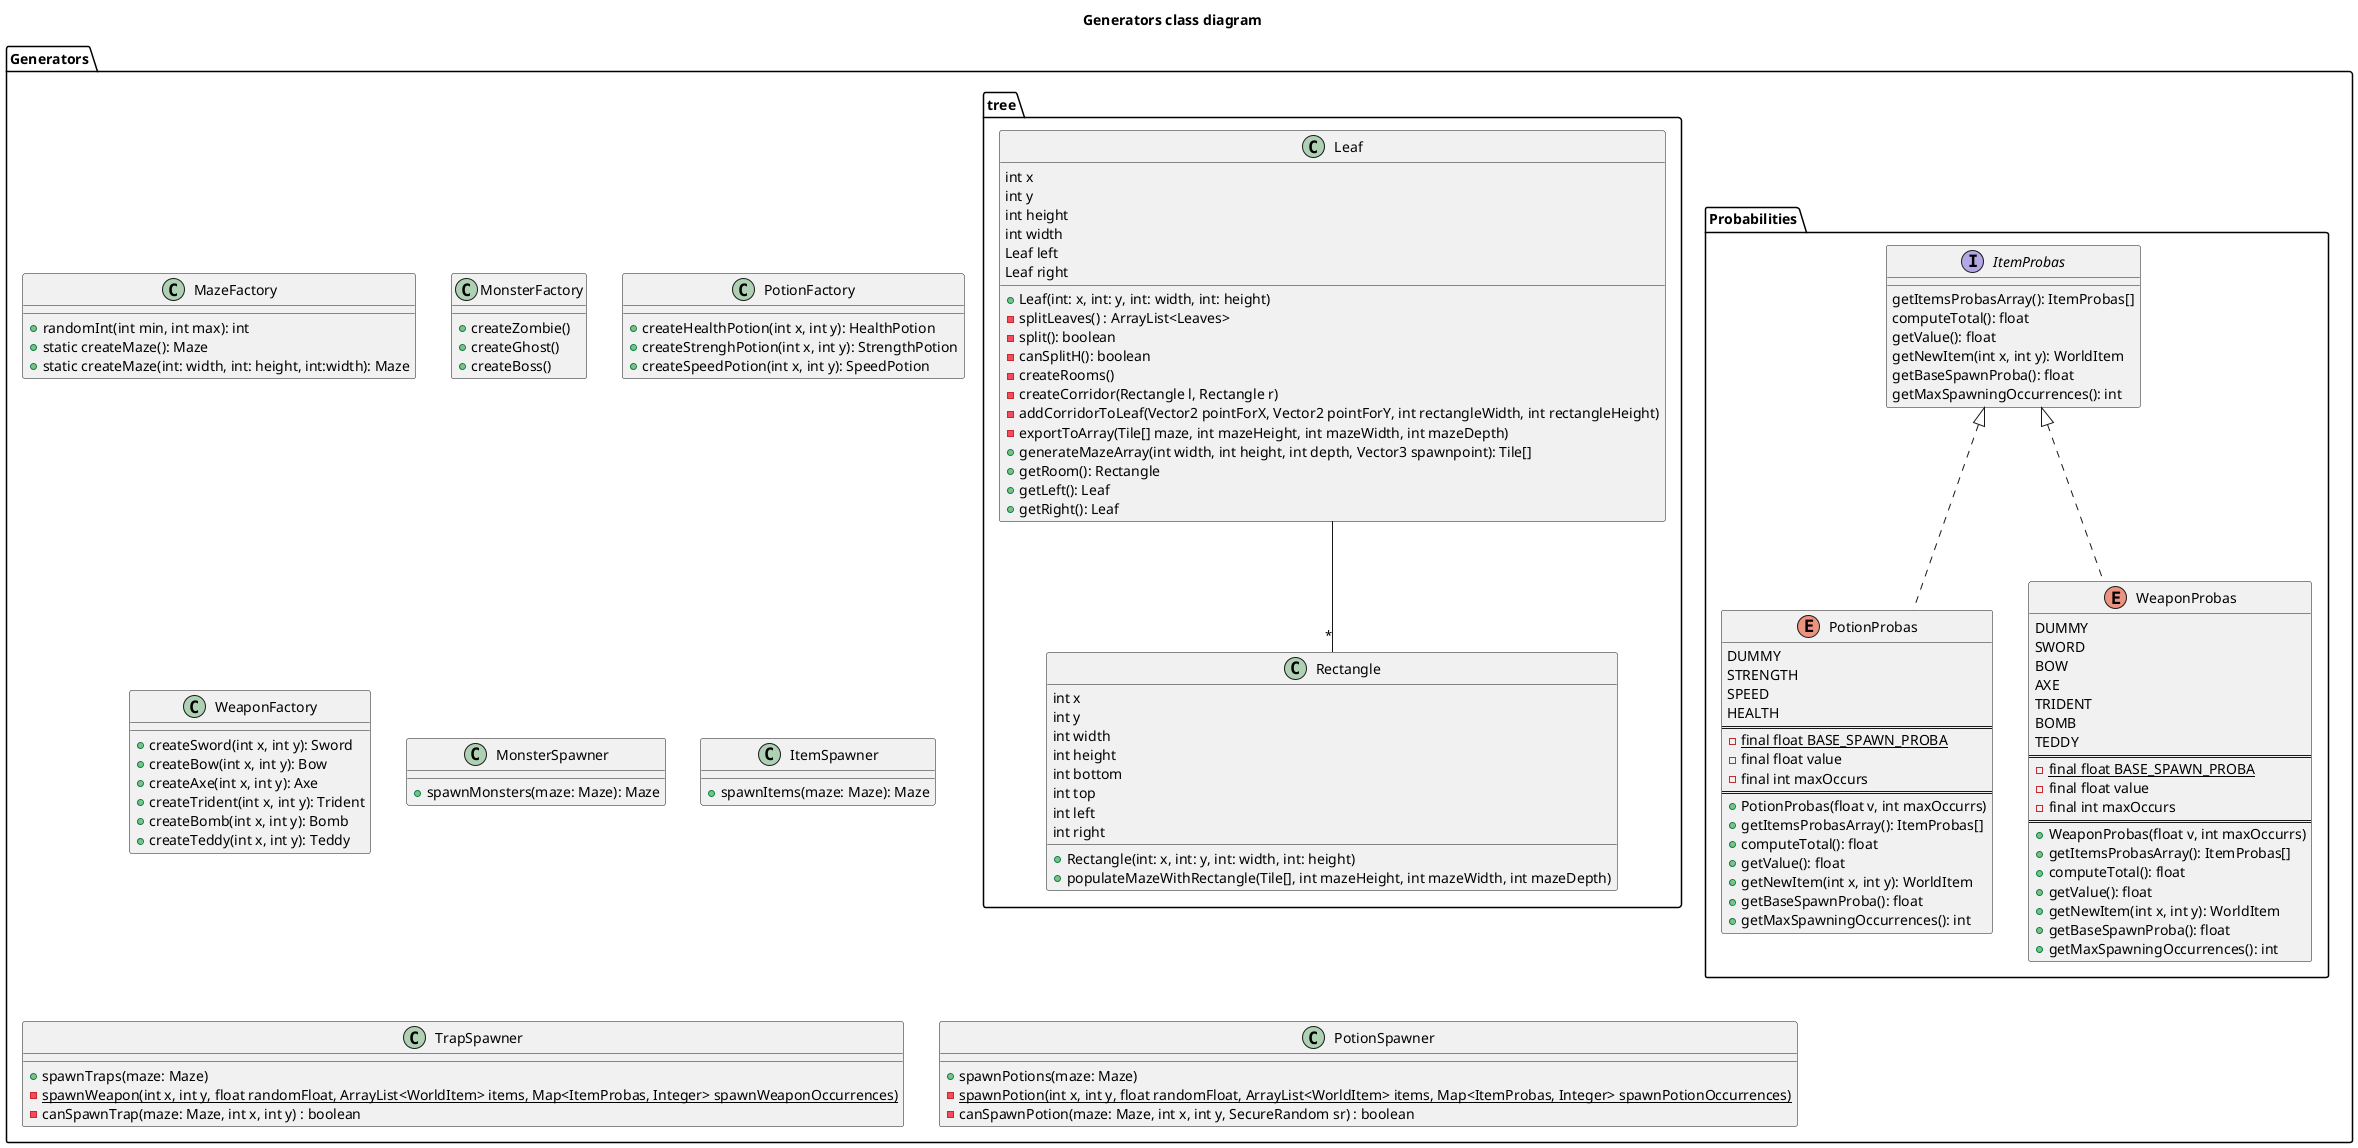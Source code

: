 @startuml Generators class diagram
title Generators class diagram

package Generators {

    package Probabilities {
        interface ItemProbas {
            getItemsProbasArray(): ItemProbas[]
            computeTotal(): float
            getValue(): float
            getNewItem(int x, int y): WorldItem
            getBaseSpawnProba(): float
            getMaxSpawningOccurrences(): int
        }

        enum PotionProbas {
            DUMMY
            STRENGTH
            SPEED
            HEALTH
            ==
            - {static} final float BASE_SPAWN_PROBA
            - final float value
            - final int maxOccurs
            ==
            + PotionProbas(float v, int maxOccurrs)
            + getItemsProbasArray(): ItemProbas[]
            + computeTotal(): float
            + getValue(): float
            + getNewItem(int x, int y): WorldItem
            + getBaseSpawnProba(): float
            + getMaxSpawningOccurrences(): int
        }

        enum WeaponProbas {
            DUMMY
            SWORD
            BOW
            AXE
            TRIDENT
            BOMB
            TEDDY
            ==
            - {static} final float BASE_SPAWN_PROBA
            - final float value
            - final int maxOccurs
            ==
            + WeaponProbas(float v, int maxOccurrs)
            + getItemsProbasArray(): ItemProbas[]
            + computeTotal(): float
            + getValue(): float
            + getNewItem(int x, int y): WorldItem
            + getBaseSpawnProba(): float
            + getMaxSpawningOccurrences(): int
        }

        ItemProbas <|.. PotionProbas
        ItemProbas <|.. WeaponProbas
    }


    class MazeFactory {
        + randomInt(int min, int max): int
        + static createMaze(): Maze
        + static createMaze(int: width, int: height, int:width): Maze
    }

    class MonsterFactory {
        + createZombie()
        + createGhost()
        + createBoss()
    }

    class PotionFactory {
        + createHealthPotion(int x, int y): HealthPotion
        + createStrenghPotion(int x, int y): StrengthPotion
        + createSpeedPotion(int x, int y): SpeedPotion
    }

    class WeaponFactory {
        + createSword(int x, int y): Sword
        + createBow(int x, int y): Bow
        + createAxe(int x, int y): Axe
        + createTrident(int x, int y): Trident
        + createBomb(int x, int y): Bomb
        + createTeddy(int x, int y): Teddy
    }

    class MonsterSpawner {
        + spawnMonsters(maze: Maze): Maze
    }

    class ItemSpawner {
        + spawnItems(maze: Maze): Maze
    }

    class TrapSpawner {
        + spawnTraps(maze: Maze)
        - {static} spawnWeapon(int x, int y, float randomFloat, ArrayList<WorldItem> items, Map<ItemProbas, Integer> spawnWeaponOccurrences)
        - canSpawnTrap(maze: Maze, int x, int y) : boolean
    }

    class PotionSpawner {
        + spawnPotions(maze: Maze)
        - {static} spawnPotion(int x, int y, float randomFloat, ArrayList<WorldItem> items, Map<ItemProbas, Integer> spawnPotionOccurrences)
        - canSpawnPotion(maze: Maze, int x, int y, SecureRandom sr) : boolean
    }

    package tree {
        class Leaf {
            int x
            int y
            int height
            int width
            Leaf left
            Leaf right
            + Leaf(int: x, int: y, int: width, int: height)
            - splitLeaves() : ArrayList<Leaves>
            - split(): boolean
            - canSplitH(): boolean
            - createRooms()
            - createCorridor(Rectangle l, Rectangle r)
            - addCorridorToLeaf(Vector2 pointForX, Vector2 pointForY, int rectangleWidth, int rectangleHeight)
            - exportToArray(Tile[] maze, int mazeHeight, int mazeWidth, int mazeDepth)
            + generateMazeArray(int width, int height, int depth, Vector3 spawnpoint): Tile[]
            + getRoom(): Rectangle
            + getLeft(): Leaf
            + getRight(): Leaf
        }
        class Rectangle {
            int x
            int y
            int width
            int height
            int bottom
            int top
            int left
            int right
            + Rectangle(int: x, int: y, int: width, int: height)
            + populateMazeWithRectangle(Tile[], int mazeHeight, int mazeWidth, int mazeDepth)
        }

        Leaf -- "*" Rectangle
    }
}

@enduml